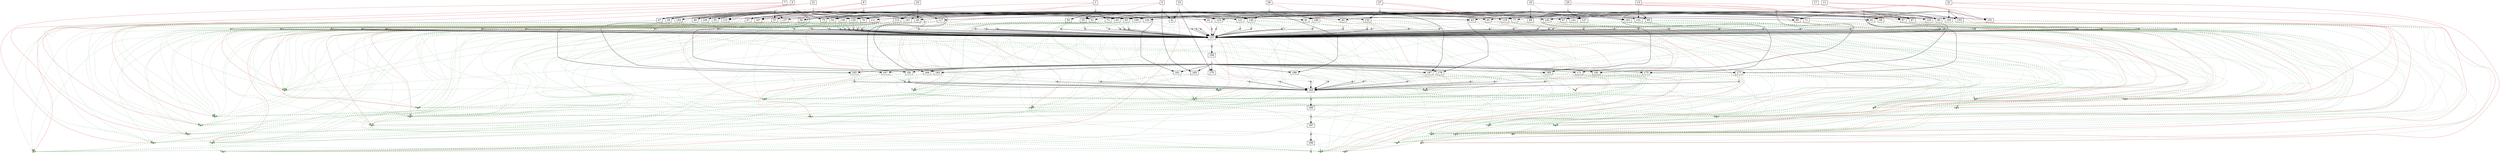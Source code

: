 strict digraph  {
	node [label="\N"];
	1	 [height=0,
		shape=rect,
		size=13.46,
		width=0];
	2	 [fillcolor=gray,
		height=0.1,
		label="",
		shape=rect,
		size=0,
		style=filled,
		width=0.1];
	1 -> 2	 [color=gray,
		size=12536464.0];
	201	 [fillcolor="#88bb88",
		height=0.1,
		label="",
		shape=rect,
		size=0,
		style=filled,
		width=0.1];
	1 -> 201	 [color="#dd7777",
		size=3077315.0,
		weight=0];
	202	 [fillcolor="#88bb88",
		height=0.1,
		label="",
		shape=rect,
		size=0,
		style=filled,
		width=0.1];
	1 -> 202	 [color="#dd7777",
		size=3077315.0,
		weight=0];
	33	 [height=0,
		shape=rect,
		size=10.55,
		width=0];
	2 -> 33	 [size=0];
	35	 [height=0,
		shape=rect,
		size=10.46,
		width=0];
	2 -> 35	 [size=0];
	53	 [height=0,
		shape=rect,
		size=10.46,
		width=0];
	2 -> 53	 [size=0];
	73	 [height=0,
		shape=rect,
		size=10.51,
		width=0];
	2 -> 73	 [size=0];
	91	 [height=0,
		shape=rect,
		size=10.54,
		width=0];
	2 -> 91	 [size=0];
	113	 [height=0,
		shape=rect,
		size=10.62,
		width=0];
	2 -> 113	 [size=0];
	135	 [height=0,
		shape=rect,
		size=10.44,
		width=0];
	2 -> 135	 [size=0];
	161	 [height=0,
		shape=rect,
		size=10.92,
		width=0];
	2 -> 161	 [size=0];
	3	 [height=0,
		shape=rect,
		size=13.96,
		width=0];
	4	 [fillcolor=gray,
		height=0.1,
		label="",
		shape=rect,
		size=0,
		style=filled,
		width=0.1];
	3 -> 4	 [color=gray,
		size=12558474.0];
	203	 [fillcolor="#88bb88",
		height=0.1,
		label="",
		shape=rect,
		size=0,
		style=filled,
		width=0.1];
	3 -> 203	 [color="#dd7777",
		size=3077315.0,
		weight=0];
	204	 [fillcolor="#88bb88",
		height=0.1,
		label="",
		shape=rect,
		size=0,
		style=filled,
		width=0.1];
	3 -> 204	 [color="#dd7777",
		size=3077315.0,
		weight=0];
	37	 [height=0,
		shape=rect,
		size=10.59,
		width=0];
	4 -> 37	 [size=0];
	39	 [height=0,
		shape=rect,
		size=10.59,
		width=0];
	4 -> 39	 [size=0];
	47	 [height=0,
		shape=rect,
		size=10.49,
		width=0];
	4 -> 47	 [size=0];
	55	 [height=0,
		shape=rect,
		size=10.65,
		width=0];
	4 -> 55	 [size=0];
	63	 [height=0,
		shape=rect,
		size=10.57,
		width=0];
	4 -> 63	 [size=0];
	103	 [height=0,
		shape=rect,
		size=10.56,
		width=0];
	4 -> 103	 [size=0];
	115	 [height=0,
		shape=rect,
		size=10.56,
		width=0];
	4 -> 115	 [size=0];
	129	 [height=0,
		shape=rect,
		size=10.65,
		width=0];
	4 -> 129	 [size=0];
	137	 [height=0,
		shape=rect,
		size=10.53,
		width=0];
	4 -> 137	 [size=0];
	163	 [height=0,
		shape=rect,
		size=10.76,
		width=0];
	4 -> 163	 [size=0];
	5	 [height=0,
		shape=rect,
		size=13.56,
		width=0];
	6	 [fillcolor=gray,
		height=0.1,
		label="",
		shape=rect,
		size=0,
		style=filled,
		width=0.1];
	5 -> 6	 [color=gray,
		size=12552042.0];
	205	 [fillcolor="#88bb88",
		height=0.1,
		label="",
		shape=rect,
		size=0,
		style=filled,
		width=0.1];
	5 -> 205	 [color="#dd7777",
		size=3077315.0,
		weight=0];
	206	 [fillcolor="#88bb88",
		height=0.1,
		label="",
		shape=rect,
		size=0,
		style=filled,
		width=0.1];
	5 -> 206	 [color="#dd7777",
		size=3077315.0,
		weight=0];
	6 -> 35	 [size=0];
	6 -> 37	 [size=0];
	41	 [height=0,
		shape=rect,
		size=10.7,
		width=0];
	6 -> 41	 [size=0];
	43	 [height=0,
		shape=rect,
		size=10.54,
		width=0];
	6 -> 43	 [size=0];
	45	 [height=0,
		shape=rect,
		size=10.73,
		width=0];
	6 -> 45	 [size=0];
	65	 [height=0,
		shape=rect,
		size=10.62,
		width=0];
	6 -> 65	 [size=0];
	165	 [height=0,
		shape=rect,
		size=10.48,
		width=0];
	6 -> 165	 [size=0];
	7	 [height=0,
		shape=rect,
		size=13.78,
		width=0];
	8	 [fillcolor=gray,
		height=0.1,
		label="",
		shape=rect,
		size=0,
		style=filled,
		width=0.1];
	7 -> 8	 [color=gray,
		size=12529872.0];
	207	 [fillcolor="#88bb88",
		height=0.1,
		label="",
		shape=rect,
		size=0,
		style=filled,
		width=0.1];
	7 -> 207	 [color="#dd7777",
		size=3077315.0,
		weight=0];
	208	 [fillcolor="#88bb88",
		height=0.1,
		label="",
		shape=rect,
		size=0,
		style=filled,
		width=0.1];
	7 -> 208	 [color="#dd7777",
		size=3077315.0,
		weight=0];
	8 -> 39	 [size=0];
	8 -> 47	 [size=0];
	49	 [height=0,
		shape=rect,
		size=10.55,
		width=0];
	8 -> 49	 [size=0];
	51	 [height=0,
		shape=rect,
		size=10.55,
		width=0];
	8 -> 51	 [size=0];
	75	 [height=0,
		shape=rect,
		size=10.64,
		width=0];
	8 -> 75	 [size=0];
	83	 [height=0,
		shape=rect,
		size=10.61,
		width=0];
	8 -> 83	 [size=0];
	105	 [height=0,
		shape=rect,
		size=10.75,
		width=0];
	8 -> 105	 [size=0];
	139	 [height=0,
		shape=rect,
		size=10.75,
		width=0];
	8 -> 139	 [size=0];
	167	 [height=0,
		shape=rect,
		size=10.81,
		width=0];
	8 -> 167	 [size=0];
	9	 [height=0,
		shape=rect,
		size=13.71,
		width=0];
	10	 [fillcolor=gray,
		height=0.1,
		label="",
		shape=rect,
		size=0,
		style=filled,
		width=0.1];
	9 -> 10	 [color=gray,
		size=12556752.0];
	209	 [fillcolor="#88bb88",
		height=0.1,
		label="",
		shape=rect,
		size=0,
		style=filled,
		width=0.1];
	9 -> 209	 [color="#dd7777",
		size=3077315.0,
		weight=0];
	210	 [fillcolor="#88bb88",
		height=0.1,
		label="",
		shape=rect,
		size=0,
		style=filled,
		width=0.1];
	9 -> 210	 [color="#dd7777",
		size=3077315.0,
		weight=0];
	10 -> 53	 [size=0];
	10 -> 55	 [size=0];
	57	 [height=0,
		shape=rect,
		size=10.7,
		width=0];
	10 -> 57	 [size=0];
	59	 [height=0,
		shape=rect,
		size=10.85,
		width=0];
	10 -> 59	 [size=0];
	61	 [height=0,
		shape=rect,
		size=10.57,
		width=0];
	10 -> 61	 [size=0];
	93	 [height=0,
		shape=rect,
		size=10.74,
		width=0];
	10 -> 93	 [size=0];
	123	 [height=0,
		shape=rect,
		size=10.68,
		width=0];
	10 -> 123	 [size=0];
	169	 [height=0,
		shape=rect,
		size=10.68,
		width=0];
	10 -> 169	 [size=0];
	11	 [height=0,
		shape=rect,
		size=13.79,
		width=0];
	12	 [fillcolor=gray,
		height=0.1,
		label="",
		shape=rect,
		size=0,
		style=filled,
		width=0.1];
	11 -> 12	 [color=gray,
		size=12526050.0];
	211	 [fillcolor="#88bb88",
		height=0.1,
		label="",
		shape=rect,
		size=0,
		style=filled,
		width=0.1];
	11 -> 211	 [color="#dd7777",
		size=3077315.0,
		weight=0];
	212	 [fillcolor="#88bb88",
		height=0.1,
		label="",
		shape=rect,
		size=0,
		style=filled,
		width=0.1];
	11 -> 212	 [color="#dd7777",
		size=3077315.0,
		weight=0];
	12 -> 63	 [size=0];
	12 -> 65	 [size=0];
	67	 [height=0,
		shape=rect,
		size=10.48,
		width=0];
	12 -> 67	 [size=0];
	85	 [height=0,
		shape=rect,
		size=10.62,
		width=0];
	12 -> 85	 [size=0];
	125	 [height=0,
		shape=rect,
		size=10.56,
		width=0];
	12 -> 125	 [size=0];
	141	 [height=0,
		shape=rect,
		size=10.47,
		width=0];
	12 -> 141	 [size=0];
	151	 [height=0,
		shape=rect,
		size=10.58,
		width=0];
	12 -> 151	 [size=0];
	171	 [height=0,
		shape=rect,
		size=10.64,
		width=0];
	12 -> 171	 [size=0];
	13	 [height=0,
		shape=rect,
		size=13.58,
		width=0];
	14	 [fillcolor=gray,
		height=0.1,
		label="",
		shape=rect,
		size=0,
		style=filled,
		width=0.1];
	13 -> 14	 [color=gray,
		size=12526652.0];
	213	 [fillcolor="#88bb88",
		height=0.1,
		label="",
		shape=rect,
		size=0,
		style=filled,
		width=0.1];
	13 -> 213	 [color="#dd7777",
		size=3077315.0,
		weight=0];
	214	 [fillcolor="#88bb88",
		height=0.1,
		label="",
		shape=rect,
		size=0,
		style=filled,
		width=0.1];
	13 -> 214	 [color="#dd7777",
		size=3077315.0,
		weight=0];
	69	 [height=0,
		shape=rect,
		size=10.5,
		width=0];
	14 -> 69	 [size=0];
	71	 [height=0,
		shape=rect,
		size=10.45,
		width=0];
	14 -> 71	 [size=0];
	77	 [height=0,
		shape=rect,
		size=10.54,
		width=0];
	14 -> 77	 [size=0];
	95	 [height=0,
		shape=rect,
		size=10.49,
		width=0];
	14 -> 95	 [size=0];
	131	 [height=0,
		shape=rect,
		size=10.66,
		width=0];
	14 -> 131	 [size=0];
	143	 [height=0,
		shape=rect,
		size=10.82,
		width=0];
	14 -> 143	 [size=0];
	173	 [height=0,
		shape=rect,
		size=10.85,
		width=0];
	14 -> 173	 [size=0];
	15	 [height=0,
		shape=rect,
		size=13.71,
		width=0];
	16	 [fillcolor=gray,
		height=0.1,
		label="",
		shape=rect,
		size=0,
		style=filled,
		width=0.1];
	15 -> 16	 [color=gray,
		size=12551666.0];
	215	 [fillcolor="#88bb88",
		height=0.1,
		label="",
		shape=rect,
		size=0,
		style=filled,
		width=0.1];
	15 -> 215	 [color="#dd7777",
		size=3077315.0,
		weight=0];
	216	 [fillcolor="#88bb88",
		height=0.1,
		label="",
		shape=rect,
		size=0,
		style=filled,
		width=0.1];
	15 -> 216	 [color="#dd7777",
		size=3077315.0,
		weight=0];
	16 -> 41	 [size=0];
	16 -> 73	 [size=0];
	16 -> 75	 [size=0];
	16 -> 77	 [size=0];
	79	 [height=0,
		shape=rect,
		size=10.55,
		width=0];
	16 -> 79	 [size=0];
	81	 [height=0,
		shape=rect,
		size=10.59,
		width=0];
	16 -> 81	 [size=0];
	117	 [height=0,
		shape=rect,
		size=10.55,
		width=0];
	16 -> 117	 [size=0];
	133	 [height=0,
		shape=rect,
		size=10.68,
		width=0];
	16 -> 133	 [size=0];
	145	 [height=0,
		shape=rect,
		size=10.74,
		width=0];
	16 -> 145	 [size=0];
	175	 [height=0,
		shape=rect,
		size=10.51,
		width=0];
	16 -> 175	 [size=0];
	17	 [height=0,
		shape=rect,
		size=13.24,
		width=0];
	18	 [fillcolor=gray,
		height=0.1,
		label="",
		shape=rect,
		size=0,
		style=filled,
		width=0.1];
	17 -> 18	 [color=gray,
		size=12549324.0];
	217	 [fillcolor="#88bb88",
		height=0.1,
		label="",
		shape=rect,
		size=0,
		style=filled,
		width=0.1];
	17 -> 217	 [color="#dd7777",
		size=3077315.0,
		weight=0];
	218	 [fillcolor="#88bb88",
		height=0.1,
		label="",
		shape=rect,
		size=0,
		style=filled,
		width=0.1];
	17 -> 218	 [color="#dd7777",
		size=3077315.0,
		weight=0];
	18 -> 83	 [size=0];
	18 -> 85	 [size=0];
	87	 [height=0,
		shape=rect,
		size=10.68,
		width=0];
	18 -> 87	 [size=0];
	89	 [height=0,
		shape=rect,
		size=10.68,
		width=0];
	18 -> 89	 [size=0];
	97	 [height=0,
		shape=rect,
		size=10.64,
		width=0];
	18 -> 97	 [size=0];
	119	 [height=0,
		shape=rect,
		size=10.54,
		width=0];
	18 -> 119	 [size=0];
	153	 [height=0,
		shape=rect,
		size=10.58,
		width=0];
	18 -> 153	 [size=0];
	177	 [height=0,
		shape=rect,
		size=10.89,
		width=0];
	18 -> 177	 [size=0];
	19	 [height=0,
		shape=rect,
		size=13.83,
		width=0];
	20	 [fillcolor=gray,
		height=0.1,
		label="",
		shape=rect,
		size=0,
		style=filled,
		width=0.1];
	19 -> 20	 [color=gray,
		size=12546482.0];
	219	 [fillcolor="#88bb88",
		height=0.1,
		label="",
		shape=rect,
		size=0,
		style=filled,
		width=0.1];
	19 -> 219	 [color="#dd7777",
		size=3077315.0,
		weight=0];
	220	 [fillcolor="#88bb88",
		height=0.1,
		label="",
		shape=rect,
		size=0,
		style=filled,
		width=0.1];
	19 -> 220	 [color="#dd7777",
		size=3077315.0,
		weight=0];
	20 -> 43	 [size=0];
	20 -> 91	 [size=0];
	20 -> 93	 [size=0];
	20 -> 95	 [size=0];
	20 -> 97	 [size=0];
	99	 [height=0,
		shape=rect,
		size=10.67,
		width=0];
	20 -> 99	 [size=0];
	101	 [height=0,
		shape=rect,
		size=10.54,
		width=0];
	20 -> 101	 [size=0];
	121	 [height=0,
		shape=rect,
		size=10.81,
		width=0];
	20 -> 121	 [size=0];
	127	 [height=0,
		shape=rect,
		size=10.49,
		width=0];
	20 -> 127	 [size=0];
	155	 [height=0,
		shape=rect,
		size=10.66,
		width=0];
	20 -> 155	 [size=0];
	179	 [height=0,
		shape=rect,
		size=10.9,
		width=0];
	20 -> 179	 [size=0];
	21	 [height=0,
		shape=rect,
		size=13.79,
		width=0];
	22	 [fillcolor=gray,
		height=0.1,
		label="",
		shape=rect,
		size=0,
		style=filled,
		width=0.1];
	21 -> 22	 [color=gray,
		size=12560408.0];
	221	 [fillcolor="#88bb88",
		height=0.1,
		label="",
		shape=rect,
		size=0,
		style=filled,
		width=0.1];
	21 -> 221	 [color="#dd7777",
		size=3077315.0,
		weight=0];
	222	 [fillcolor="#88bb88",
		height=0.1,
		label="",
		shape=rect,
		size=0,
		style=filled,
		width=0.1];
	21 -> 222	 [color="#dd7777",
		size=3077315.0,
		weight=0];
	22 -> 49	 [size=0];
	22 -> 57	 [size=0];
	22 -> 79	 [size=0];
	22 -> 103	 [size=0];
	22 -> 105	 [size=0];
	107	 [height=0,
		shape=rect,
		size=10.51,
		width=0];
	22 -> 107	 [size=0];
	109	 [height=0,
		shape=rect,
		size=10.63,
		width=0];
	22 -> 109	 [size=0];
	111	 [height=0,
		shape=rect,
		size=10.52,
		width=0];
	22 -> 111	 [size=0];
	147	 [height=0,
		shape=rect,
		size=10.69,
		width=0];
	22 -> 147	 [size=0];
	181	 [height=0,
		shape=rect,
		size=11.01,
		width=0];
	22 -> 181	 [size=0];
	23	 [height=0,
		shape=rect,
		size=13.81,
		width=0];
	24	 [fillcolor=gray,
		height=0.1,
		label="",
		shape=rect,
		size=0,
		style=filled,
		width=0.1];
	23 -> 24	 [color=gray,
		size=12587188.0];
	223	 [fillcolor="#88bb88",
		height=0.1,
		label="",
		shape=rect,
		size=0,
		style=filled,
		width=0.1];
	23 -> 223	 [color="#dd7777",
		size=3077315.0,
		weight=0];
	224	 [fillcolor="#88bb88",
		height=0.1,
		label="",
		shape=rect,
		size=0,
		style=filled,
		width=0.1];
	23 -> 224	 [color="#dd7777",
		size=3077315.0,
		weight=0];
	24 -> 45	 [size=0];
	24 -> 59	 [size=0];
	24 -> 107	 [size=0];
	24 -> 113	 [size=0];
	24 -> 115	 [size=0];
	24 -> 117	 [size=0];
	24 -> 119	 [size=0];
	24 -> 121	 [size=0];
	183	 [height=0,
		shape=rect,
		size=10.91,
		width=0];
	24 -> 183	 [size=0];
	25	 [height=0,
		shape=rect,
		size=13.39,
		width=0];
	26	 [fillcolor=gray,
		height=0.1,
		label="",
		shape=rect,
		size=0,
		style=filled,
		width=0.1];
	25 -> 26	 [color=gray,
		size=12558132.0];
	225	 [fillcolor="#88bb88",
		height=0.1,
		label="",
		shape=rect,
		size=0,
		style=filled,
		width=0.1];
	25 -> 225	 [color="#dd7777",
		size=3077315.0,
		weight=0];
	226	 [fillcolor="#88bb88",
		height=0.1,
		label="",
		shape=rect,
		size=0,
		style=filled,
		width=0.1];
	25 -> 226	 [color="#dd7777",
		size=3077315.0,
		weight=0];
	26 -> 51	 [size=0];
	26 -> 61	 [size=0];
	26 -> 71	 [size=0];
	26 -> 87	 [size=0];
	26 -> 101	 [size=0];
	26 -> 109	 [size=0];
	26 -> 123	 [size=0];
	26 -> 125	 [size=0];
	26 -> 127	 [size=0];
	185	 [height=0,
		shape=rect,
		size=11.02,
		width=0];
	26 -> 185	 [size=0];
	27	 [height=0,
		shape=rect,
		size=13.89,
		width=0];
	28	 [fillcolor=gray,
		height=0.1,
		label="",
		shape=rect,
		size=0,
		style=filled,
		width=0.1];
	27 -> 28	 [color=gray,
		size=12546458.0];
	227	 [fillcolor="#88bb88",
		height=0.1,
		label="",
		shape=rect,
		size=0,
		style=filled,
		width=0.1];
	27 -> 227	 [color="#dd7777",
		size=3077315.0,
		weight=0];
	228	 [fillcolor="#88bb88",
		height=0.1,
		label="",
		shape=rect,
		size=0,
		style=filled,
		width=0.1];
	27 -> 228	 [color="#dd7777",
		size=3077315.0,
		weight=0];
	28 -> 129	 [size=0];
	28 -> 131	 [size=0];
	28 -> 133	 [size=0];
	187	 [height=0,
		shape=rect,
		size=10.87,
		width=0];
	28 -> 187	 [size=0];
	29	 [height=0,
		shape=rect,
		size=14.07,
		width=0];
	30	 [fillcolor=gray,
		height=0.1,
		label="",
		shape=rect,
		size=0,
		style=filled,
		width=0.1];
	29 -> 30	 [color=gray,
		size=12491492.0];
	229	 [fillcolor="#88bb88",
		height=0.1,
		label="",
		shape=rect,
		size=0,
		style=filled,
		width=0.1];
	29 -> 229	 [color="#dd7777",
		size=3077315.0,
		weight=0];
	230	 [fillcolor="#88bb88",
		height=0.1,
		label="",
		shape=rect,
		size=0,
		style=filled,
		width=0.1];
	29 -> 230	 [color="#dd7777",
		size=3077315.0,
		weight=0];
	30 -> 67	 [size=0];
	30 -> 89	 [size=0];
	30 -> 111	 [size=0];
	30 -> 135	 [size=0];
	30 -> 137	 [size=0];
	30 -> 139	 [size=0];
	30 -> 141	 [size=0];
	30 -> 143	 [size=0];
	30 -> 145	 [size=0];
	30 -> 147	 [size=0];
	149	 [height=0,
		shape=rect,
		size=10.6,
		width=0];
	30 -> 149	 [size=0];
	189	 [height=0,
		shape=rect,
		size=10.53,
		width=0];
	30 -> 189	 [size=0];
	31	 [height=0,
		shape=rect,
		size=13.41,
		width=0];
	32	 [fillcolor=gray,
		height=0.1,
		label="",
		shape=rect,
		size=0,
		style=filled,
		width=0.1];
	31 -> 32	 [color=gray,
		size=12521528.0];
	231	 [fillcolor="#88bb88",
		height=0.1,
		label="",
		shape=rect,
		size=0,
		style=filled,
		width=0.1];
	31 -> 231	 [color="#dd7777",
		size=3077315.0,
		weight=0];
	232	 [fillcolor="#88bb88",
		height=0.1,
		label="",
		shape=rect,
		size=0,
		style=filled,
		width=0.1];
	31 -> 232	 [color="#dd7777",
		size=3077315.0,
		weight=0];
	32 -> 81	 [size=0];
	32 -> 151	 [size=0];
	32 -> 153	 [size=0];
	32 -> 155	 [size=0];
	191	 [height=0,
		shape=rect,
		size=10.76,
		width=0];
	32 -> 191	 [size=0];
	34	 [fillcolor=gray,
		height=0.1,
		label="",
		shape=rect,
		size=0,
		style=filled,
		width=0.1];
	33 -> 34	 [color=gray,
		size=8463509.0];
	33 -> 201	 [color="#77aa77",
		size=0,
		style=dashed,
		weight=0];
	33 -> 202	 [color="#77aa77",
		size=0,
		style=dashed,
		weight=0];
	157	 [height=0,
		shape=rect,
		size=4.96,
		width=0];
	34 -> 157	 [size=149125.0];
	36	 [fillcolor=gray,
		height=0.1,
		label="",
		shape=rect,
		size=0,
		style=filled,
		width=0.1];
	35 -> 36	 [color=gray,
		size=16793167.0];
	35 -> 201	 [color="#77aa77",
		size=0,
		style=dashed,
		weight=0];
	35 -> 202	 [color="#77aa77",
		size=0,
		style=dashed,
		weight=0];
	35 -> 205	 [color="#77aa77",
		size=0,
		style=dashed,
		weight=0];
	35 -> 206	 [color="#77aa77",
		size=0,
		style=dashed,
		weight=0];
	36 -> 157	 [size=149125.0];
	38	 [fillcolor=gray,
		height=0.1,
		label="",
		shape=rect,
		size=0,
		style=filled,
		width=0.1];
	37 -> 38	 [color=gray,
		size=16815177.0];
	37 -> 203	 [color="#77aa77",
		size=0,
		style=dashed,
		weight=0];
	37 -> 204	 [color="#77aa77",
		size=0,
		style=dashed,
		weight=0];
	37 -> 205	 [color="#77aa77",
		size=0,
		style=dashed,
		weight=0];
	37 -> 206	 [color="#77aa77",
		size=0,
		style=dashed,
		weight=0];
	38 -> 157	 [size=149125.0];
	40	 [fillcolor=gray,
		height=0.1,
		label="",
		shape=rect,
		size=0,
		style=filled,
		width=0.1];
	39 -> 40	 [color=gray,
		size=16793007.0];
	39 -> 203	 [color="#77aa77",
		size=0,
		style=dashed,
		weight=0];
	39 -> 204	 [color="#77aa77",
		size=0,
		style=dashed,
		weight=0];
	39 -> 207	 [color="#77aa77",
		size=0,
		style=dashed,
		weight=0];
	39 -> 208	 [color="#77aa77",
		size=0,
		style=dashed,
		weight=0];
	40 -> 157	 [size=149125.0];
	42	 [fillcolor=gray,
		height=0.1,
		label="",
		shape=rect,
		size=0,
		style=filled,
		width=0.1];
	41 -> 42	 [color=gray,
		size=16808369.0];
	41 -> 205	 [color="#77aa77",
		size=0,
		style=dashed,
		weight=0];
	41 -> 206	 [color="#77aa77",
		size=0,
		style=dashed,
		weight=0];
	41 -> 215	 [color="#77aa77",
		size=0,
		style=dashed,
		weight=0];
	41 -> 216	 [color="#77aa77",
		size=0,
		style=dashed,
		weight=0];
	42 -> 157	 [size=149125.0];
	44	 [fillcolor=gray,
		height=0.1,
		label="",
		shape=rect,
		size=0,
		style=filled,
		width=0.1];
	43 -> 44	 [color=gray,
		size=16803185.0];
	43 -> 205	 [color="#77aa77",
		size=0,
		style=dashed,
		weight=0];
	43 -> 206	 [color="#77aa77",
		size=0,
		style=dashed,
		weight=0];
	43 -> 219	 [color="#77aa77",
		size=0,
		style=dashed,
		weight=0];
	43 -> 220	 [color="#77aa77",
		size=0,
		style=dashed,
		weight=0];
	44 -> 157	 [size=149125.0];
	46	 [fillcolor=gray,
		height=0.1,
		label="",
		shape=rect,
		size=0,
		style=filled,
		width=0.1];
	45 -> 46	 [color=gray,
		size=16843891.0];
	45 -> 205	 [color="#77aa77",
		size=0,
		style=dashed,
		weight=0];
	45 -> 206	 [color="#77aa77",
		size=0,
		style=dashed,
		weight=0];
	45 -> 223	 [color="#77aa77",
		size=0,
		style=dashed,
		weight=0];
	45 -> 224	 [color="#77aa77",
		size=0,
		style=dashed,
		weight=0];
	46 -> 157	 [size=149125.0];
	48	 [fillcolor=gray,
		height=0.1,
		label="",
		shape=rect,
		size=0,
		style=filled,
		width=0.1];
	47 -> 48	 [color=gray,
		size=16793007.0];
	47 -> 203	 [color="#77aa77",
		size=0,
		style=dashed,
		weight=0];
	47 -> 204	 [color="#77aa77",
		size=0,
		style=dashed,
		weight=0];
	47 -> 207	 [color="#77aa77",
		size=0,
		style=dashed,
		weight=0];
	47 -> 208	 [color="#77aa77",
		size=0,
		style=dashed,
		weight=0];
	48 -> 157	 [size=149125.0];
	50	 [fillcolor=gray,
		height=0.1,
		label="",
		shape=rect,
		size=0,
		style=filled,
		width=0.1];
	49 -> 50	 [color=gray,
		size=16794941.0];
	49 -> 207	 [color="#77aa77",
		size=0,
		style=dashed,
		weight=0];
	49 -> 208	 [color="#77aa77",
		size=0,
		style=dashed,
		weight=0];
	49 -> 221	 [color="#77aa77",
		size=0,
		style=dashed,
		weight=0];
	49 -> 222	 [color="#77aa77",
		size=0,
		style=dashed,
		weight=0];
	50 -> 157	 [size=149125.0];
	52	 [fillcolor=gray,
		height=0.1,
		label="",
		shape=rect,
		size=0,
		style=filled,
		width=0.1];
	51 -> 52	 [color=gray,
		size=16792665.0];
	51 -> 207	 [color="#77aa77",
		size=0,
		style=dashed,
		weight=0];
	51 -> 208	 [color="#77aa77",
		size=0,
		style=dashed,
		weight=0];
	51 -> 225	 [color="#77aa77",
		size=0,
		style=dashed,
		weight=0];
	51 -> 226	 [color="#77aa77",
		size=0,
		style=dashed,
		weight=0];
	52 -> 157	 [size=149125.0];
	54	 [fillcolor=gray,
		height=0.1,
		label="",
		shape=rect,
		size=0,
		style=filled,
		width=0.1];
	53 -> 54	 [color=gray,
		size=16797877.0];
	53 -> 201	 [color="#77aa77",
		size=0,
		style=dashed,
		weight=0];
	53 -> 202	 [color="#77aa77",
		size=0,
		style=dashed,
		weight=0];
	53 -> 209	 [color="#77aa77",
		size=0,
		style=dashed,
		weight=0];
	53 -> 210	 [color="#77aa77",
		size=0,
		style=dashed,
		weight=0];
	54 -> 157	 [size=149125.0];
	56	 [fillcolor=gray,
		height=0.1,
		label="",
		shape=rect,
		size=0,
		style=filled,
		width=0.1];
	55 -> 56	 [color=gray,
		size=16819887.0];
	55 -> 203	 [color="#77aa77",
		size=0,
		style=dashed,
		weight=0];
	55 -> 204	 [color="#77aa77",
		size=0,
		style=dashed,
		weight=0];
	55 -> 209	 [color="#77aa77",
		size=0,
		style=dashed,
		weight=0];
	55 -> 210	 [color="#77aa77",
		size=0,
		style=dashed,
		weight=0];
	56 -> 157	 [size=149125.0];
	58	 [fillcolor=gray,
		height=0.1,
		label="",
		shape=rect,
		size=0,
		style=filled,
		width=0.1];
	57 -> 58	 [color=gray,
		size=16821821.0];
	57 -> 209	 [color="#77aa77",
		size=0,
		style=dashed,
		weight=0];
	57 -> 210	 [color="#77aa77",
		size=0,
		style=dashed,
		weight=0];
	57 -> 221	 [color="#77aa77",
		size=0,
		style=dashed,
		weight=0];
	57 -> 222	 [color="#77aa77",
		size=0,
		style=dashed,
		weight=0];
	58 -> 157	 [size=149125.0];
	60	 [fillcolor=gray,
		height=0.1,
		label="",
		shape=rect,
		size=0,
		style=filled,
		width=0.1];
	59 -> 60	 [color=gray,
		size=16848601.0];
	59 -> 209	 [color="#77aa77",
		size=0,
		style=dashed,
		weight=0];
	59 -> 210	 [color="#77aa77",
		size=0,
		style=dashed,
		weight=0];
	59 -> 223	 [color="#77aa77",
		size=0,
		style=dashed,
		weight=0];
	59 -> 224	 [color="#77aa77",
		size=0,
		style=dashed,
		weight=0];
	60 -> 157	 [size=149125.0];
	62	 [fillcolor=gray,
		height=0.1,
		label="",
		shape=rect,
		size=0,
		style=filled,
		width=0.1];
	61 -> 62	 [color=gray,
		size=16819545.0];
	61 -> 209	 [color="#77aa77",
		size=0,
		style=dashed,
		weight=0];
	61 -> 210	 [color="#77aa77",
		size=0,
		style=dashed,
		weight=0];
	61 -> 225	 [color="#77aa77",
		size=0,
		style=dashed,
		weight=0];
	61 -> 226	 [color="#77aa77",
		size=0,
		style=dashed,
		weight=0];
	62 -> 157	 [size=149125.0];
	64	 [fillcolor=gray,
		height=0.1,
		label="",
		shape=rect,
		size=0,
		style=filled,
		width=0.1];
	63 -> 64	 [color=gray,
		size=16789185.0];
	63 -> 203	 [color="#77aa77",
		size=0,
		style=dashed,
		weight=0];
	63 -> 204	 [color="#77aa77",
		size=0,
		style=dashed,
		weight=0];
	63 -> 211	 [color="#77aa77",
		size=0,
		style=dashed,
		weight=0];
	63 -> 212	 [color="#77aa77",
		size=0,
		style=dashed,
		weight=0];
	64 -> 157	 [size=149125.0];
	66	 [fillcolor=gray,
		height=0.1,
		label="",
		shape=rect,
		size=0,
		style=filled,
		width=0.1];
	65 -> 66	 [color=gray,
		size=16782753.0];
	65 -> 205	 [color="#77aa77",
		size=0,
		style=dashed,
		weight=0];
	65 -> 206	 [color="#77aa77",
		size=0,
		style=dashed,
		weight=0];
	65 -> 211	 [color="#77aa77",
		size=0,
		style=dashed,
		weight=0];
	65 -> 212	 [color="#77aa77",
		size=0,
		style=dashed,
		weight=0];
	66 -> 157	 [size=149125.0];
	68	 [fillcolor=gray,
		height=0.1,
		label="",
		shape=rect,
		size=0,
		style=filled,
		width=0.1];
	67 -> 68	 [color=gray,
		size=16722203.0];
	67 -> 211	 [color="#77aa77",
		size=0,
		style=dashed,
		weight=0];
	67 -> 212	 [color="#77aa77",
		size=0,
		style=dashed,
		weight=0];
	67 -> 229	 [color="#77aa77",
		size=0,
		style=dashed,
		weight=0];
	67 -> 230	 [color="#77aa77",
		size=0,
		style=dashed,
		weight=0];
	68 -> 157	 [size=149125.0];
	70	 [fillcolor=gray,
		height=0.1,
		label="",
		shape=rect,
		size=0,
		style=filled,
		width=0.1];
	69 -> 70	 [color=gray,
		size=8453697.0];
	69 -> 213	 [color="#77aa77",
		size=0,
		style=dashed,
		weight=0];
	69 -> 214	 [color="#77aa77",
		size=0,
		style=dashed,
		weight=0];
	70 -> 157	 [size=149125.0];
	72	 [fillcolor=gray,
		height=0.1,
		label="",
		shape=rect,
		size=0,
		style=filled,
		width=0.1];
	71 -> 72	 [color=gray,
		size=16789445.0];
	71 -> 213	 [color="#77aa77",
		size=0,
		style=dashed,
		weight=0];
	71 -> 214	 [color="#77aa77",
		size=0,
		style=dashed,
		weight=0];
	71 -> 225	 [color="#77aa77",
		size=0,
		style=dashed,
		weight=0];
	71 -> 226	 [color="#77aa77",
		size=0,
		style=dashed,
		weight=0];
	72 -> 157	 [size=149125.0];
	74	 [fillcolor=gray,
		height=0.1,
		label="",
		shape=rect,
		size=0,
		style=filled,
		width=0.1];
	73 -> 74	 [color=gray,
		size=16792791.0];
	73 -> 201	 [color="#77aa77",
		size=0,
		style=dashed,
		weight=0];
	73 -> 202	 [color="#77aa77",
		size=0,
		style=dashed,
		weight=0];
	73 -> 215	 [color="#77aa77",
		size=0,
		style=dashed,
		weight=0];
	73 -> 216	 [color="#77aa77",
		size=0,
		style=dashed,
		weight=0];
	74 -> 157	 [size=149125.0];
	76	 [fillcolor=gray,
		height=0.1,
		label="",
		shape=rect,
		size=0,
		style=filled,
		width=0.1];
	75 -> 76	 [color=gray,
		size=16786199.0];
	75 -> 207	 [color="#77aa77",
		size=0,
		style=dashed,
		weight=0];
	75 -> 208	 [color="#77aa77",
		size=0,
		style=dashed,
		weight=0];
	75 -> 215	 [color="#77aa77",
		size=0,
		style=dashed,
		weight=0];
	75 -> 216	 [color="#77aa77",
		size=0,
		style=dashed,
		weight=0];
	76 -> 157	 [size=149125.0];
	78	 [fillcolor=gray,
		height=0.1,
		label="",
		shape=rect,
		size=0,
		style=filled,
		width=0.1];
	77 -> 78	 [color=gray,
		size=16782979.0];
	77 -> 213	 [color="#77aa77",
		size=0,
		style=dashed,
		weight=0];
	77 -> 214	 [color="#77aa77",
		size=0,
		style=dashed,
		weight=0];
	77 -> 215	 [color="#77aa77",
		size=0,
		style=dashed,
		weight=0];
	77 -> 216	 [color="#77aa77",
		size=0,
		style=dashed,
		weight=0];
	78 -> 157	 [size=149125.0];
	80	 [fillcolor=gray,
		height=0.1,
		label="",
		shape=rect,
		size=0,
		style=filled,
		width=0.1];
	79 -> 80	 [color=gray,
		size=16816735.0];
	79 -> 215	 [color="#77aa77",
		size=0,
		style=dashed,
		weight=0];
	79 -> 216	 [color="#77aa77",
		size=0,
		style=dashed,
		weight=0];
	79 -> 221	 [color="#77aa77",
		size=0,
		style=dashed,
		weight=0];
	79 -> 222	 [color="#77aa77",
		size=0,
		style=dashed,
		weight=0];
	80 -> 157	 [size=149125.0];
	82	 [fillcolor=gray,
		height=0.1,
		label="",
		shape=rect,
		size=0,
		style=filled,
		width=0.1];
	81 -> 82	 [color=gray,
		size=16777855.0];
	81 -> 215	 [color="#77aa77",
		size=0,
		style=dashed,
		weight=0];
	81 -> 216	 [color="#77aa77",
		size=0,
		style=dashed,
		weight=0];
	81 -> 231	 [color="#77aa77",
		size=0,
		style=dashed,
		weight=0];
	81 -> 232	 [color="#77aa77",
		size=0,
		style=dashed,
		weight=0];
	82 -> 157	 [size=149125.0];
	84	 [fillcolor=gray,
		height=0.1,
		label="",
		shape=rect,
		size=0,
		style=filled,
		width=0.1];
	83 -> 84	 [color=gray,
		size=16783857.0];
	83 -> 207	 [color="#77aa77",
		size=0,
		style=dashed,
		weight=0];
	83 -> 208	 [color="#77aa77",
		size=0,
		style=dashed,
		weight=0];
	83 -> 217	 [color="#77aa77",
		size=0,
		style=dashed,
		weight=0];
	83 -> 218	 [color="#77aa77",
		size=0,
		style=dashed,
		weight=0];
	84 -> 157	 [size=149125.0];
	86	 [fillcolor=gray,
		height=0.1,
		label="",
		shape=rect,
		size=0,
		style=filled,
		width=0.1];
	85 -> 86	 [color=gray,
		size=16780035.0];
	85 -> 211	 [color="#77aa77",
		size=0,
		style=dashed,
		weight=0];
	85 -> 212	 [color="#77aa77",
		size=0,
		style=dashed,
		weight=0];
	85 -> 217	 [color="#77aa77",
		size=0,
		style=dashed,
		weight=0];
	85 -> 218	 [color="#77aa77",
		size=0,
		style=dashed,
		weight=0];
	86 -> 157	 [size=149125.0];
	88	 [fillcolor=gray,
		height=0.1,
		label="",
		shape=rect,
		size=0,
		style=filled,
		width=0.1];
	87 -> 88	 [color=gray,
		size=16812117.0];
	87 -> 217	 [color="#77aa77",
		size=0,
		style=dashed,
		weight=0];
	87 -> 218	 [color="#77aa77",
		size=0,
		style=dashed,
		weight=0];
	87 -> 225	 [color="#77aa77",
		size=0,
		style=dashed,
		weight=0];
	87 -> 226	 [color="#77aa77",
		size=0,
		style=dashed,
		weight=0];
	88 -> 157	 [size=149125.0];
	90	 [fillcolor=gray,
		height=0.1,
		label="",
		shape=rect,
		size=0,
		style=filled,
		width=0.1];
	89 -> 90	 [color=gray,
		size=16745477.0];
	89 -> 217	 [color="#77aa77",
		size=0,
		style=dashed,
		weight=0];
	89 -> 218	 [color="#77aa77",
		size=0,
		style=dashed,
		weight=0];
	89 -> 229	 [color="#77aa77",
		size=0,
		style=dashed,
		weight=0];
	89 -> 230	 [color="#77aa77",
		size=0,
		style=dashed,
		weight=0];
	90 -> 157	 [size=149125.0];
	92	 [fillcolor=gray,
		height=0.1,
		label="",
		shape=rect,
		size=0,
		style=filled,
		width=0.1];
	91 -> 92	 [color=gray,
		size=16787607.0];
	91 -> 201	 [color="#77aa77",
		size=0,
		style=dashed,
		weight=0];
	91 -> 202	 [color="#77aa77",
		size=0,
		style=dashed,
		weight=0];
	91 -> 219	 [color="#77aa77",
		size=0,
		style=dashed,
		weight=0];
	91 -> 220	 [color="#77aa77",
		size=0,
		style=dashed,
		weight=0];
	92 -> 157	 [size=149125.0];
	94	 [fillcolor=gray,
		height=0.1,
		label="",
		shape=rect,
		size=0,
		style=filled,
		width=0.1];
	93 -> 94	 [color=gray,
		size=16807895.0];
	93 -> 209	 [color="#77aa77",
		size=0,
		style=dashed,
		weight=0];
	93 -> 210	 [color="#77aa77",
		size=0,
		style=dashed,
		weight=0];
	93 -> 219	 [color="#77aa77",
		size=0,
		style=dashed,
		weight=0];
	93 -> 220	 [color="#77aa77",
		size=0,
		style=dashed,
		weight=0];
	94 -> 157	 [size=149125.0];
	96	 [fillcolor=gray,
		height=0.1,
		label="",
		shape=rect,
		size=0,
		style=filled,
		width=0.1];
	95 -> 96	 [color=gray,
		size=16777795.0];
	95 -> 213	 [color="#77aa77",
		size=0,
		style=dashed,
		weight=0];
	95 -> 214	 [color="#77aa77",
		size=0,
		style=dashed,
		weight=0];
	95 -> 219	 [color="#77aa77",
		size=0,
		style=dashed,
		weight=0];
	95 -> 220	 [color="#77aa77",
		size=0,
		style=dashed,
		weight=0];
	96 -> 157	 [size=149125.0];
	98	 [fillcolor=gray,
		height=0.1,
		label="",
		shape=rect,
		size=0,
		style=filled,
		width=0.1];
	97 -> 98	 [color=gray,
		size=16800467.0];
	97 -> 217	 [color="#77aa77",
		size=0,
		style=dashed,
		weight=0];
	97 -> 218	 [color="#77aa77",
		size=0,
		style=dashed,
		weight=0];
	97 -> 219	 [color="#77aa77",
		size=0,
		style=dashed,
		weight=0];
	97 -> 220	 [color="#77aa77",
		size=0,
		style=dashed,
		weight=0];
	98 -> 157	 [size=149125.0];
	100	 [fillcolor=gray,
		height=0.1,
		label="",
		shape=rect,
		size=0,
		style=filled,
		width=0.1];
	99 -> 100	 [color=gray,
		size=8473527.0];
	99 -> 219	 [color="#77aa77",
		size=0,
		style=dashed,
		weight=0];
	99 -> 220	 [color="#77aa77",
		size=0,
		style=dashed,
		weight=0];
	100 -> 157	 [size=149125.0];
	102	 [fillcolor=gray,
		height=0.1,
		label="",
		shape=rect,
		size=0,
		style=filled,
		width=0.1];
	101 -> 102	 [color=gray,
		size=16809275.0];
	101 -> 219	 [color="#77aa77",
		size=0,
		style=dashed,
		weight=0];
	101 -> 220	 [color="#77aa77",
		size=0,
		style=dashed,
		weight=0];
	101 -> 225	 [color="#77aa77",
		size=0,
		style=dashed,
		weight=0];
	101 -> 226	 [color="#77aa77",
		size=0,
		style=dashed,
		weight=0];
	102 -> 157	 [size=149125.0];
	104	 [fillcolor=gray,
		height=0.1,
		label="",
		shape=rect,
		size=0,
		style=filled,
		width=0.1];
	103 -> 104	 [color=gray,
		size=16823543.0];
	103 -> 203	 [color="#77aa77",
		size=0,
		style=dashed,
		weight=0];
	103 -> 204	 [color="#77aa77",
		size=0,
		style=dashed,
		weight=0];
	103 -> 221	 [color="#77aa77",
		size=0,
		style=dashed,
		weight=0];
	103 -> 222	 [color="#77aa77",
		size=0,
		style=dashed,
		weight=0];
	104 -> 157	 [size=149125.0];
	106	 [fillcolor=gray,
		height=0.1,
		label="",
		shape=rect,
		size=0,
		style=filled,
		width=0.1];
	105 -> 106	 [color=gray,
		size=16794941.0];
	105 -> 207	 [color="#77aa77",
		size=0,
		style=dashed,
		weight=0];
	105 -> 208	 [color="#77aa77",
		size=0,
		style=dashed,
		weight=0];
	105 -> 221	 [color="#77aa77",
		size=0,
		style=dashed,
		weight=0];
	105 -> 222	 [color="#77aa77",
		size=0,
		style=dashed,
		weight=0];
	106 -> 157	 [size=149125.0];
	108	 [fillcolor=gray,
		height=0.1,
		label="",
		shape=rect,
		size=0,
		style=filled,
		width=0.1];
	107 -> 108	 [color=gray,
		size=16852257.0];
	107 -> 221	 [color="#77aa77",
		size=0,
		style=dashed,
		weight=0];
	107 -> 222	 [color="#77aa77",
		size=0,
		style=dashed,
		weight=0];
	107 -> 223	 [color="#77aa77",
		size=0,
		style=dashed,
		weight=0];
	107 -> 224	 [color="#77aa77",
		size=0,
		style=dashed,
		weight=0];
	108 -> 157	 [size=149125.0];
	110	 [fillcolor=gray,
		height=0.1,
		label="",
		shape=rect,
		size=0,
		style=filled,
		width=0.1];
	109 -> 110	 [color=gray,
		size=16823201.0];
	109 -> 221	 [color="#77aa77",
		size=0,
		style=dashed,
		weight=0];
	109 -> 222	 [color="#77aa77",
		size=0,
		style=dashed,
		weight=0];
	109 -> 225	 [color="#77aa77",
		size=0,
		style=dashed,
		weight=0];
	109 -> 226	 [color="#77aa77",
		size=0,
		style=dashed,
		weight=0];
	110 -> 157	 [size=149125.0];
	112	 [fillcolor=gray,
		height=0.1,
		label="",
		shape=rect,
		size=0,
		style=filled,
		width=0.1];
	111 -> 112	 [color=gray,
		size=16756561.0];
	111 -> 221	 [color="#77aa77",
		size=0,
		style=dashed,
		weight=0];
	111 -> 222	 [color="#77aa77",
		size=0,
		style=dashed,
		weight=0];
	111 -> 229	 [color="#77aa77",
		size=0,
		style=dashed,
		weight=0];
	111 -> 230	 [color="#77aa77",
		size=0,
		style=dashed,
		weight=0];
	112 -> 157	 [size=149125.0];
	114	 [fillcolor=gray,
		height=0.1,
		label="",
		shape=rect,
		size=0,
		style=filled,
		width=0.1];
	113 -> 114	 [color=gray,
		size=16828313.0];
	113 -> 201	 [color="#77aa77",
		size=0,
		style=dashed,
		weight=0];
	113 -> 202	 [color="#77aa77",
		size=0,
		style=dashed,
		weight=0];
	113 -> 223	 [color="#77aa77",
		size=0,
		style=dashed,
		weight=0];
	113 -> 224	 [color="#77aa77",
		size=0,
		style=dashed,
		weight=0];
	114 -> 157	 [size=149125.0];
	116	 [fillcolor=gray,
		height=0.1,
		label="",
		shape=rect,
		size=0,
		style=filled,
		width=0.1];
	115 -> 116	 [color=gray,
		size=16850323.0];
	115 -> 203	 [color="#77aa77",
		size=0,
		style=dashed,
		weight=0];
	115 -> 204	 [color="#77aa77",
		size=0,
		style=dashed,
		weight=0];
	115 -> 223	 [color="#77aa77",
		size=0,
		style=dashed,
		weight=0];
	115 -> 224	 [color="#77aa77",
		size=0,
		style=dashed,
		weight=0];
	116 -> 157	 [size=149125.0];
	118	 [fillcolor=gray,
		height=0.1,
		label="",
		shape=rect,
		size=0,
		style=filled,
		width=0.1];
	117 -> 118	 [color=gray,
		size=16843515.0];
	117 -> 215	 [color="#77aa77",
		size=0,
		style=dashed,
		weight=0];
	117 -> 216	 [color="#77aa77",
		size=0,
		style=dashed,
		weight=0];
	117 -> 223	 [color="#77aa77",
		size=0,
		style=dashed,
		weight=0];
	117 -> 224	 [color="#77aa77",
		size=0,
		style=dashed,
		weight=0];
	118 -> 157	 [size=149125.0];
	120	 [fillcolor=gray,
		height=0.1,
		label="",
		shape=rect,
		size=0,
		style=filled,
		width=0.1];
	119 -> 120	 [color=gray,
		size=16841173.0];
	119 -> 217	 [color="#77aa77",
		size=0,
		style=dashed,
		weight=0];
	119 -> 218	 [color="#77aa77",
		size=0,
		style=dashed,
		weight=0];
	119 -> 223	 [color="#77aa77",
		size=0,
		style=dashed,
		weight=0];
	119 -> 224	 [color="#77aa77",
		size=0,
		style=dashed,
		weight=0];
	120 -> 157	 [size=149125.0];
	122	 [fillcolor=gray,
		height=0.1,
		label="",
		shape=rect,
		size=0,
		style=filled,
		width=0.1];
	121 -> 122	 [color=gray,
		size=16838331.0];
	121 -> 219	 [color="#77aa77",
		size=0,
		style=dashed,
		weight=0];
	121 -> 220	 [color="#77aa77",
		size=0,
		style=dashed,
		weight=0];
	121 -> 223	 [color="#77aa77",
		size=0,
		style=dashed,
		weight=0];
	121 -> 224	 [color="#77aa77",
		size=0,
		style=dashed,
		weight=0];
	122 -> 157	 [size=149125.0];
	124	 [fillcolor=gray,
		height=0.1,
		label="",
		shape=rect,
		size=0,
		style=filled,
		width=0.1];
	123 -> 124	 [color=gray,
		size=16819545.0];
	123 -> 209	 [color="#77aa77",
		size=0,
		style=dashed,
		weight=0];
	123 -> 210	 [color="#77aa77",
		size=0,
		style=dashed,
		weight=0];
	123 -> 225	 [color="#77aa77",
		size=0,
		style=dashed,
		weight=0];
	123 -> 226	 [color="#77aa77",
		size=0,
		style=dashed,
		weight=0];
	124 -> 157	 [size=149125.0];
	126	 [fillcolor=gray,
		height=0.1,
		label="",
		shape=rect,
		size=0,
		style=filled,
		width=0.1];
	125 -> 126	 [color=gray,
		size=16788843.0];
	125 -> 211	 [color="#77aa77",
		size=0,
		style=dashed,
		weight=0];
	125 -> 212	 [color="#77aa77",
		size=0,
		style=dashed,
		weight=0];
	125 -> 225	 [color="#77aa77",
		size=0,
		style=dashed,
		weight=0];
	125 -> 226	 [color="#77aa77",
		size=0,
		style=dashed,
		weight=0];
	126 -> 157	 [size=149125.0];
	128	 [fillcolor=gray,
		height=0.1,
		label="",
		shape=rect,
		size=0,
		style=filled,
		width=0.1];
	127 -> 128	 [color=gray,
		size=16809275.0];
	127 -> 219	 [color="#77aa77",
		size=0,
		style=dashed,
		weight=0];
	127 -> 220	 [color="#77aa77",
		size=0,
		style=dashed,
		weight=0];
	127 -> 225	 [color="#77aa77",
		size=0,
		style=dashed,
		weight=0];
	127 -> 226	 [color="#77aa77",
		size=0,
		style=dashed,
		weight=0];
	128 -> 157	 [size=149125.0];
	130	 [fillcolor=gray,
		height=0.1,
		label="",
		shape=rect,
		size=0,
		style=filled,
		width=0.1];
	129 -> 130	 [color=gray,
		size=16809593.0];
	129 -> 203	 [color="#77aa77",
		size=0,
		style=dashed,
		weight=0];
	129 -> 204	 [color="#77aa77",
		size=0,
		style=dashed,
		weight=0];
	129 -> 227	 [color="#77aa77",
		size=0,
		style=dashed,
		weight=0];
	129 -> 228	 [color="#77aa77",
		size=0,
		style=dashed,
		weight=0];
	130 -> 157	 [size=149125.0];
	132	 [fillcolor=gray,
		height=0.1,
		label="",
		shape=rect,
		size=0,
		style=filled,
		width=0.1];
	131 -> 132	 [color=gray,
		size=16777771.0];
	131 -> 213	 [color="#77aa77",
		size=0,
		style=dashed,
		weight=0];
	131 -> 214	 [color="#77aa77",
		size=0,
		style=dashed,
		weight=0];
	131 -> 227	 [color="#77aa77",
		size=0,
		style=dashed,
		weight=0];
	131 -> 228	 [color="#77aa77",
		size=0,
		style=dashed,
		weight=0];
	132 -> 157	 [size=149125.0];
	134	 [fillcolor=gray,
		height=0.1,
		label="",
		shape=rect,
		size=0,
		style=filled,
		width=0.1];
	133 -> 134	 [color=gray,
		size=16802785.0];
	133 -> 215	 [color="#77aa77",
		size=0,
		style=dashed,
		weight=0];
	133 -> 216	 [color="#77aa77",
		size=0,
		style=dashed,
		weight=0];
	133 -> 227	 [color="#77aa77",
		size=0,
		style=dashed,
		weight=0];
	133 -> 228	 [color="#77aa77",
		size=0,
		style=dashed,
		weight=0];
	134 -> 157	 [size=149125.0];
	136	 [fillcolor=gray,
		height=0.1,
		label="",
		shape=rect,
		size=0,
		style=filled,
		width=0.1];
	135 -> 136	 [color=gray,
		size=16732617.0];
	135 -> 201	 [color="#77aa77",
		size=0,
		style=dashed,
		weight=0];
	135 -> 202	 [color="#77aa77",
		size=0,
		style=dashed,
		weight=0];
	135 -> 229	 [color="#77aa77",
		size=0,
		style=dashed,
		weight=0];
	135 -> 230	 [color="#77aa77",
		size=0,
		style=dashed,
		weight=0];
	136 -> 157	 [size=149125.0];
	138	 [fillcolor=gray,
		height=0.1,
		label="",
		shape=rect,
		size=0,
		style=filled,
		width=0.1];
	137 -> 138	 [color=gray,
		size=16754627.0];
	137 -> 203	 [color="#77aa77",
		size=0,
		style=dashed,
		weight=0];
	137 -> 204	 [color="#77aa77",
		size=0,
		style=dashed,
		weight=0];
	137 -> 229	 [color="#77aa77",
		size=0,
		style=dashed,
		weight=0];
	137 -> 230	 [color="#77aa77",
		size=0,
		style=dashed,
		weight=0];
	138 -> 157	 [size=149125.0];
	140	 [fillcolor=gray,
		height=0.1,
		label="",
		shape=rect,
		size=0,
		style=filled,
		width=0.1];
	139 -> 140	 [color=gray,
		size=16726025.0];
	139 -> 207	 [color="#77aa77",
		size=0,
		style=dashed,
		weight=0];
	139 -> 208	 [color="#77aa77",
		size=0,
		style=dashed,
		weight=0];
	139 -> 229	 [color="#77aa77",
		size=0,
		style=dashed,
		weight=0];
	139 -> 230	 [color="#77aa77",
		size=0,
		style=dashed,
		weight=0];
	140 -> 157	 [size=149125.0];
	142	 [fillcolor=gray,
		height=0.1,
		label="",
		shape=rect,
		size=0,
		style=filled,
		width=0.1];
	141 -> 142	 [color=gray,
		size=16722203.0];
	141 -> 211	 [color="#77aa77",
		size=0,
		style=dashed,
		weight=0];
	141 -> 212	 [color="#77aa77",
		size=0,
		style=dashed,
		weight=0];
	141 -> 229	 [color="#77aa77",
		size=0,
		style=dashed,
		weight=0];
	141 -> 230	 [color="#77aa77",
		size=0,
		style=dashed,
		weight=0];
	142 -> 157	 [size=149125.0];
	144	 [fillcolor=gray,
		height=0.1,
		label="",
		shape=rect,
		size=0,
		style=filled,
		width=0.1];
	143 -> 144	 [color=gray,
		size=16722805.0];
	143 -> 213	 [color="#77aa77",
		size=0,
		style=dashed,
		weight=0];
	143 -> 214	 [color="#77aa77",
		size=0,
		style=dashed,
		weight=0];
	143 -> 229	 [color="#77aa77",
		size=0,
		style=dashed,
		weight=0];
	143 -> 230	 [color="#77aa77",
		size=0,
		style=dashed,
		weight=0];
	144 -> 157	 [size=149125.0];
	146	 [fillcolor=gray,
		height=0.1,
		label="",
		shape=rect,
		size=0,
		style=filled,
		width=0.1];
	145 -> 146	 [color=gray,
		size=16747819.0];
	145 -> 215	 [color="#77aa77",
		size=0,
		style=dashed,
		weight=0];
	145 -> 216	 [color="#77aa77",
		size=0,
		style=dashed,
		weight=0];
	145 -> 229	 [color="#77aa77",
		size=0,
		style=dashed,
		weight=0];
	145 -> 230	 [color="#77aa77",
		size=0,
		style=dashed,
		weight=0];
	146 -> 157	 [size=149125.0];
	148	 [fillcolor=gray,
		height=0.1,
		label="",
		shape=rect,
		size=0,
		style=filled,
		width=0.1];
	147 -> 148	 [color=gray,
		size=16756561.0];
	147 -> 221	 [color="#77aa77",
		size=0,
		style=dashed,
		weight=0];
	147 -> 222	 [color="#77aa77",
		size=0,
		style=dashed,
		weight=0];
	147 -> 229	 [color="#77aa77",
		size=0,
		style=dashed,
		weight=0];
	147 -> 230	 [color="#77aa77",
		size=0,
		style=dashed,
		weight=0];
	148 -> 157	 [size=149125.0];
	150	 [fillcolor=gray,
		height=0.1,
		label="",
		shape=rect,
		size=0,
		style=filled,
		width=0.1];
	149 -> 150	 [color=gray,
		size=8418537.0];
	149 -> 229	 [color="#77aa77",
		size=0,
		style=dashed,
		weight=0];
	149 -> 230	 [color="#77aa77",
		size=0,
		style=dashed,
		weight=0];
	150 -> 157	 [size=149125.0];
	152	 [fillcolor=gray,
		height=0.1,
		label="",
		shape=rect,
		size=0,
		style=filled,
		width=0.1];
	151 -> 152	 [color=gray,
		size=16752239.0];
	151 -> 211	 [color="#77aa77",
		size=0,
		style=dashed,
		weight=0];
	151 -> 212	 [color="#77aa77",
		size=0,
		style=dashed,
		weight=0];
	151 -> 231	 [color="#77aa77",
		size=0,
		style=dashed,
		weight=0];
	151 -> 232	 [color="#77aa77",
		size=0,
		style=dashed,
		weight=0];
	152 -> 157	 [size=149125.0];
	154	 [fillcolor=gray,
		height=0.1,
		label="",
		shape=rect,
		size=0,
		style=filled,
		width=0.1];
	153 -> 154	 [color=gray,
		size=16775513.0];
	153 -> 217	 [color="#77aa77",
		size=0,
		style=dashed,
		weight=0];
	153 -> 218	 [color="#77aa77",
		size=0,
		style=dashed,
		weight=0];
	153 -> 231	 [color="#77aa77",
		size=0,
		style=dashed,
		weight=0];
	153 -> 232	 [color="#77aa77",
		size=0,
		style=dashed,
		weight=0];
	154 -> 157	 [size=149125.0];
	156	 [fillcolor=gray,
		height=0.1,
		label="",
		shape=rect,
		size=0,
		style=filled,
		width=0.1];
	155 -> 156	 [color=gray,
		size=16772671.0];
	155 -> 219	 [color="#77aa77",
		size=0,
		style=dashed,
		weight=0];
	155 -> 220	 [color="#77aa77",
		size=0,
		style=dashed,
		weight=0];
	155 -> 231	 [color="#77aa77",
		size=0,
		style=dashed,
		weight=0];
	155 -> 232	 [color="#77aa77",
		size=0,
		style=dashed,
		weight=0];
	156 -> 157	 [size=149125.0];
	158	 [fillcolor=gray,
		height=0.1,
		label="",
		shape=rect,
		size=0,
		style=filled,
		width=0.1];
	157 -> 158	 [color=gray,
		size=14707.0];
	159	 [height=0,
		shape=rect,
		size=5.68,
		width=0];
	158 -> 159	 [size=13017.0];
	160	 [fillcolor=gray,
		height=0.1,
		label="",
		shape=rect,
		size=0,
		style=filled,
		width=0.1];
	159 -> 160	 [color=gray,
		size=3530.0];
	233	 [fillcolor="#88bb88",
		height=0.1,
		label="",
		shape=rect,
		size=0,
		style=filled,
		width=0.1];
	159 -> 233	 [color="#dd7777",
		size=3077315.0,
		weight=0];
	160 -> 161	 [size=0];
	160 -> 163	 [size=0];
	160 -> 165	 [size=0];
	160 -> 167	 [size=0];
	160 -> 169	 [size=0];
	160 -> 171	 [size=0];
	160 -> 173	 [size=0];
	160 -> 175	 [size=0];
	160 -> 177	 [size=0];
	160 -> 179	 [size=0];
	160 -> 181	 [size=0];
	160 -> 183	 [size=0];
	160 -> 185	 [size=0];
	160 -> 187	 [size=0];
	160 -> 189	 [size=0];
	160 -> 191	 [size=0];
	162	 [fillcolor=gray,
		height=0.1,
		label="",
		shape=rect,
		size=0,
		style=filled,
		width=0.1];
	161 -> 162	 [color=gray,
		size=16617758.0];
	161 -> 201	 [color="#77aa77",
		size=0,
		style=dashed,
		weight=0];
	161 -> 202	 [color="#77aa77",
		size=0,
		style=dashed,
		weight=0];
	161 -> 233	 [color="#77aa77",
		size=0,
		style=dashed,
		weight=0];
	193	 [height=0,
		shape=rect,
		size=6.24,
		width=0];
	162 -> 193	 [size=8302828.0];
	164	 [fillcolor=gray,
		height=0.1,
		label="",
		shape=rect,
		size=0,
		style=filled,
		width=0.1];
	163 -> 164	 [color=gray,
		size=16676292.0];
	163 -> 203	 [color="#77aa77",
		size=0,
		style=dashed,
		weight=0];
	163 -> 204	 [color="#77aa77",
		size=0,
		style=dashed,
		weight=0];
	163 -> 233	 [color="#77aa77",
		size=0,
		style=dashed,
		weight=0];
	164 -> 193	 [size=8339352.0];
	166	 [fillcolor=gray,
		height=0.1,
		label="",
		shape=rect,
		size=0,
		style=filled,
		width=0.1];
	165 -> 166	 [color=gray,
		size=16631196.0];
	165 -> 205	 [color="#77aa77",
		size=0,
		style=dashed,
		weight=0];
	165 -> 206	 [color="#77aa77",
		size=0,
		style=dashed,
		weight=0];
	165 -> 233	 [color="#77aa77",
		size=0,
		style=dashed,
		weight=0];
	166 -> 193	 [size=8300688.0];
	168	 [fillcolor=gray,
		height=0.1,
		label="",
		shape=rect,
		size=0,
		style=filled,
		width=0.1];
	167 -> 168	 [color=gray,
		size=16626588.0];
	167 -> 207	 [color="#77aa77",
		size=0,
		style=dashed,
		weight=0];
	167 -> 208	 [color="#77aa77",
		size=0,
		style=dashed,
		weight=0];
	167 -> 233	 [color="#77aa77",
		size=0,
		style=dashed,
		weight=0];
	168 -> 193	 [size=8318250.0];
	170	 [fillcolor=gray,
		height=0.1,
		label="",
		shape=rect,
		size=0,
		style=filled,
		width=0.1];
	169 -> 170	 [color=gray,
		size=16632862.0];
	169 -> 209	 [color="#77aa77",
		size=0,
		style=dashed,
		weight=0];
	169 -> 210	 [color="#77aa77",
		size=0,
		style=dashed,
		weight=0];
	169 -> 233	 [color="#77aa77",
		size=0,
		style=dashed,
		weight=0];
	170 -> 193	 [size=8297644.0];
	172	 [fillcolor=gray,
		height=0.1,
		label="",
		shape=rect,
		size=0,
		style=filled,
		width=0.1];
	171 -> 172	 [color=gray,
		size=16651182.0];
	171 -> 211	 [color="#77aa77",
		size=0,
		style=dashed,
		weight=0];
	171 -> 212	 [color="#77aa77",
		size=0,
		style=dashed,
		weight=0];
	171 -> 233	 [color="#77aa77",
		size=0,
		style=dashed,
		weight=0];
	172 -> 193	 [size=8346666.0];
	174	 [fillcolor=gray,
		height=0.1,
		label="",
		shape=rect,
		size=0,
		style=filled,
		width=0.1];
	173 -> 174	 [color=gray,
		size=16592954.0];
	173 -> 213	 [color="#77aa77",
		size=0,
		style=dashed,
		weight=0];
	173 -> 214	 [color="#77aa77",
		size=0,
		style=dashed,
		weight=0];
	173 -> 233	 [color="#77aa77",
		size=0,
		style=dashed,
		weight=0];
	174 -> 193	 [size=8287836.0];
	176	 [fillcolor=gray,
		height=0.1,
		label="",
		shape=rect,
		size=0,
		style=filled,
		width=0.1];
	175 -> 176	 [color=gray,
		size=16663766.0];
	175 -> 215	 [color="#77aa77",
		size=0,
		style=dashed,
		weight=0];
	175 -> 216	 [color="#77aa77",
		size=0,
		style=dashed,
		weight=0];
	175 -> 233	 [color="#77aa77",
		size=0,
		style=dashed,
		weight=0];
	176 -> 193	 [size=8333634.0];
	178	 [fillcolor=gray,
		height=0.1,
		label="",
		shape=rect,
		size=0,
		style=filled,
		width=0.1];
	177 -> 178	 [color=gray,
		size=16640962.0];
	177 -> 217	 [color="#77aa77",
		size=0,
		style=dashed,
		weight=0];
	177 -> 218	 [color="#77aa77",
		size=0,
		style=dashed,
		weight=0];
	177 -> 233	 [color="#77aa77",
		size=0,
		style=dashed,
		weight=0];
	178 -> 193	 [size=8313172.0];
	180	 [fillcolor=gray,
		height=0.1,
		label="",
		shape=rect,
		size=0,
		style=filled,
		width=0.1];
	179 -> 180	 [color=gray,
		size=16644174.0];
	179 -> 219	 [color="#77aa77",
		size=0,
		style=dashed,
		weight=0];
	179 -> 220	 [color="#77aa77",
		size=0,
		style=dashed,
		weight=0];
	179 -> 233	 [color="#77aa77",
		size=0,
		style=dashed,
		weight=0];
	180 -> 193	 [size=8319226.0];
	182	 [fillcolor=gray,
		height=0.1,
		label="",
		shape=rect,
		size=0,
		style=filled,
		width=0.1];
	181 -> 182	 [color=gray,
		size=16672956.0];
	181 -> 221	 [color="#77aa77",
		size=0,
		style=dashed,
		weight=0];
	181 -> 222	 [color="#77aa77",
		size=0,
		style=dashed,
		weight=0];
	181 -> 233	 [color="#77aa77",
		size=0,
		style=dashed,
		weight=0];
	182 -> 193	 [size=8334082.0];
	184	 [fillcolor=gray,
		height=0.1,
		label="",
		shape=rect,
		size=0,
		style=filled,
		width=0.1];
	183 -> 184	 [color=gray,
		size=16685322.0];
	183 -> 223	 [color="#77aa77",
		size=0,
		style=dashed,
		weight=0];
	183 -> 224	 [color="#77aa77",
		size=0,
		style=dashed,
		weight=0];
	183 -> 233	 [color="#77aa77",
		size=0,
		style=dashed,
		weight=0];
	184 -> 193	 [size=8319668.0];
	186	 [fillcolor=gray,
		height=0.1,
		label="",
		shape=rect,
		size=0,
		style=filled,
		width=0.1];
	185 -> 186	 [color=gray,
		size=16642058.0];
	185 -> 225	 [color="#77aa77",
		size=0,
		style=dashed,
		weight=0];
	185 -> 226	 [color="#77aa77",
		size=0,
		style=dashed,
		weight=0];
	185 -> 233	 [color="#77aa77",
		size=0,
		style=dashed,
		weight=0];
	186 -> 193	 [size=8305460.0];
	188	 [fillcolor=gray,
		height=0.1,
		label="",
		shape=rect,
		size=0,
		style=filled,
		width=0.1];
	187 -> 188	 [color=gray,
		size=16676108.0];
	187 -> 227	 [color="#77aa77",
		size=0,
		style=dashed,
		weight=0];
	187 -> 228	 [color="#77aa77",
		size=0,
		style=dashed,
		weight=0];
	187 -> 233	 [color="#77aa77",
		size=0,
		style=dashed,
		weight=0];
	188 -> 193	 [size=8351184.0];
	190	 [fillcolor=gray,
		height=0.1,
		label="",
		shape=rect,
		size=0,
		style=filled,
		width=0.1];
	189 -> 190	 [color=gray,
		size=16591270.0];
	189 -> 229	 [color="#77aa77",
		size=0,
		style=dashed,
		weight=0];
	189 -> 230	 [color="#77aa77",
		size=0,
		style=dashed,
		weight=0];
	189 -> 233	 [color="#77aa77",
		size=0,
		style=dashed,
		weight=0];
	190 -> 193	 [size=8321312.0];
	192	 [fillcolor=gray,
		height=0.1,
		label="",
		shape=rect,
		size=0,
		style=filled,
		width=0.1];
	191 -> 192	 [color=gray,
		size=16618278.0];
	191 -> 231	 [color="#77aa77",
		size=0,
		style=dashed,
		weight=0];
	191 -> 232	 [color="#77aa77",
		size=0,
		style=dashed,
		weight=0];
	191 -> 233	 [color="#77aa77",
		size=0,
		style=dashed,
		weight=0];
	192 -> 193	 [size=8318284.0];
	194	 [fillcolor=gray,
		height=0.1,
		label="",
		shape=rect,
		size=0,
		style=filled,
		width=0.1];
	193 -> 194	 [color=gray,
		size=8763.0];
	195	 [height=0,
		shape=rect,
		size=9.64,
		width=0];
	194 -> 195	 [size=6083.0];
	196	 [fillcolor=gray,
		height=0.1,
		label="",
		shape=rect,
		size=0,
		style=filled,
		width=0.1];
	195 -> 196	 [color=gray,
		size=153804530.0];
	197	 [height=0,
		shape=rect,
		size=6.91,
		width=0];
	196 -> 197	 [size=153804226.0];
	198	 [fillcolor=gray,
		height=0.1,
		label="",
		shape=rect,
		size=0,
		style=filled,
		width=0.1];
	197 -> 198	 [color=gray,
		size=3077315.0];
	199	 [height=0,
		shape=rect,
		size=1.29,
		width=0];
	198 -> 199	 [size=3077315.0];
	200	 [fillcolor=gray,
		height=0.1,
		label="",
		shape=rect,
		size=0,
		style=filled,
		width=0.1];
	199 -> 200	 [color=gray,
		size=828193.0];
}
